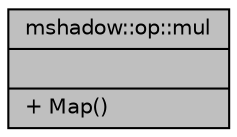 digraph "mshadow::op::mul"
{
 // LATEX_PDF_SIZE
  edge [fontname="Helvetica",fontsize="10",labelfontname="Helvetica",labelfontsize="10"];
  node [fontname="Helvetica",fontsize="10",shape=record];
  Node1 [label="{mshadow::op::mul\n||+ Map()\l}",height=0.2,width=0.4,color="black", fillcolor="grey75", style="filled", fontcolor="black",tooltip="mul operator"];
}
